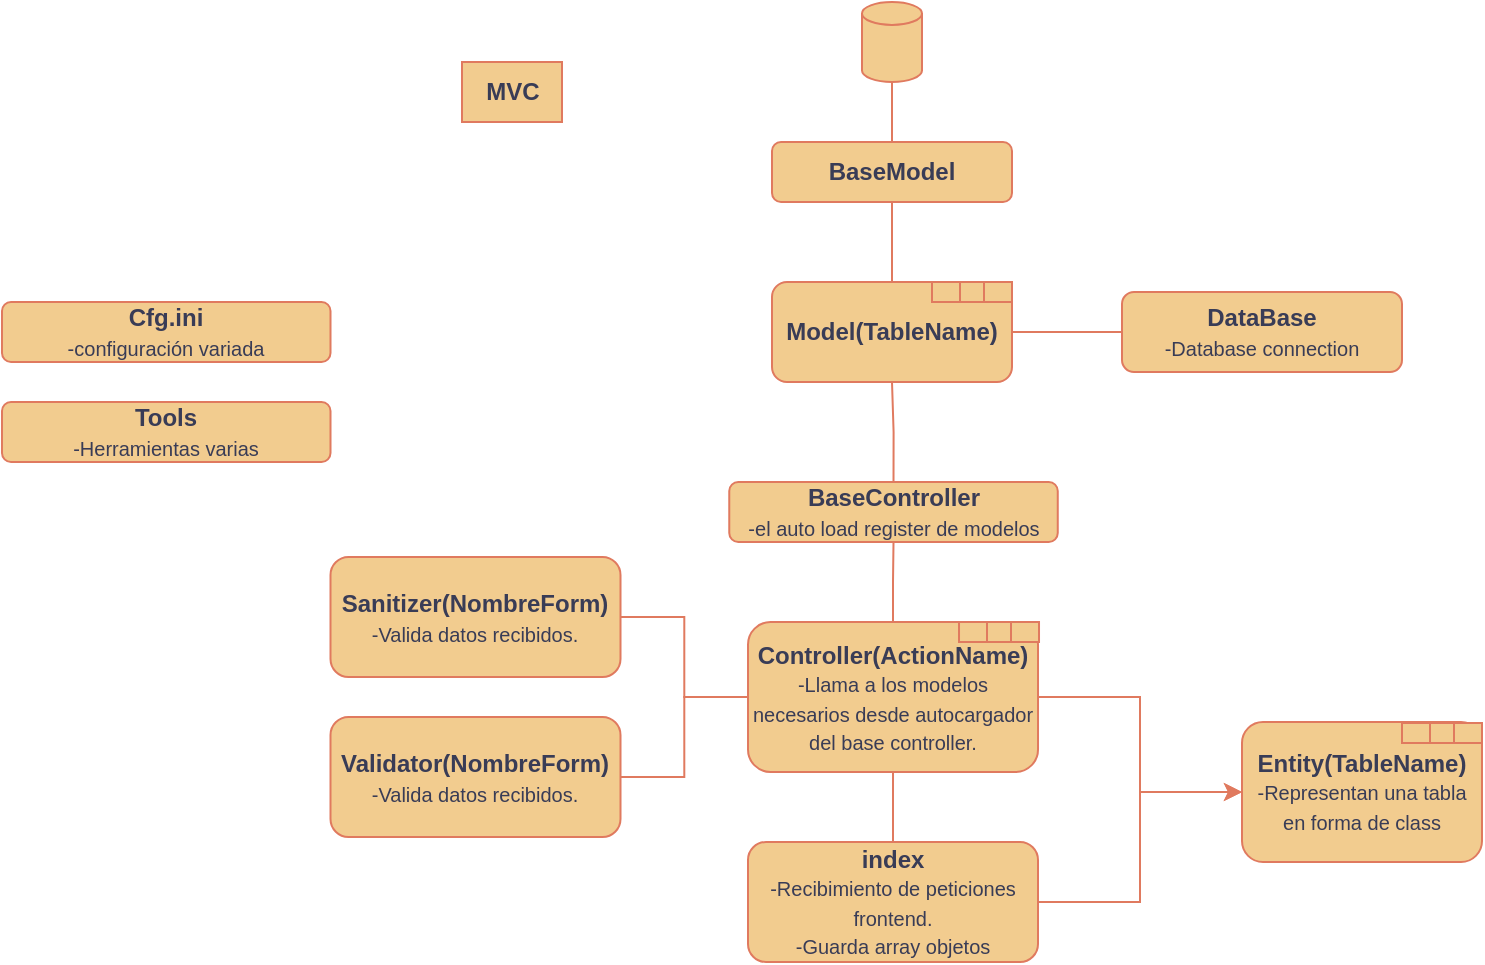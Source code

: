 <mxfile version="22.0.5" type="device">
  <diagram id="C5RBs43oDa-KdzZeNtuy" name="Page-1">
    <mxGraphModel dx="1941" dy="578" grid="1" gridSize="10" guides="1" tooltips="1" connect="1" arrows="1" fold="1" page="1" pageScale="1" pageWidth="827" pageHeight="1169" math="0" shadow="0">
      <root>
        <mxCell id="WIyWlLk6GJQsqaUBKTNV-0" />
        <mxCell id="WIyWlLk6GJQsqaUBKTNV-1" parent="WIyWlLk6GJQsqaUBKTNV-0" />
        <mxCell id="WIyWlLk6GJQsqaUBKTNV-3" value="&lt;b&gt;BaseModel&lt;/b&gt;" style="rounded=1;whiteSpace=wrap;html=1;fontSize=12;glass=0;strokeWidth=1;shadow=0;labelBackgroundColor=none;fillColor=#F2CC8F;strokeColor=#E07A5F;fontColor=#393C56;" parent="WIyWlLk6GJQsqaUBKTNV-1" vertex="1">
          <mxGeometry x="155" y="80" width="120" height="30" as="geometry" />
        </mxCell>
        <mxCell id="WIyWlLk6GJQsqaUBKTNV-7" value="&lt;b&gt;DataBase&lt;br&gt;&lt;/b&gt;&lt;font style=&quot;font-size: 10px;&quot;&gt;-Database connection&lt;/font&gt;" style="rounded=1;whiteSpace=wrap;html=1;fontSize=12;glass=0;strokeWidth=1;shadow=0;labelBackgroundColor=none;fillColor=#F2CC8F;strokeColor=#E07A5F;fontColor=#393C56;" parent="WIyWlLk6GJQsqaUBKTNV-1" vertex="1">
          <mxGeometry x="330" y="155" width="140" height="40" as="geometry" />
        </mxCell>
        <mxCell id="wHx3kB-Ha_2rwRLjCkzg-18" style="edgeStyle=orthogonalEdgeStyle;rounded=0;orthogonalLoop=1;jettySize=auto;html=1;exitX=0.5;exitY=0;exitDx=0;exitDy=0;endArrow=none;endFill=0;labelBackgroundColor=none;strokeColor=#E07A5F;fontColor=default;" parent="WIyWlLk6GJQsqaUBKTNV-1" source="wHx3kB-Ha_2rwRLjCkzg-0" target="WIyWlLk6GJQsqaUBKTNV-3" edge="1">
          <mxGeometry relative="1" as="geometry" />
        </mxCell>
        <mxCell id="wHx3kB-Ha_2rwRLjCkzg-19" style="edgeStyle=orthogonalEdgeStyle;rounded=0;orthogonalLoop=1;jettySize=auto;html=1;exitX=1;exitY=0.5;exitDx=0;exitDy=0;entryX=0;entryY=0.5;entryDx=0;entryDy=0;endArrow=none;endFill=0;labelBackgroundColor=none;strokeColor=#E07A5F;fontColor=default;" parent="WIyWlLk6GJQsqaUBKTNV-1" source="wHx3kB-Ha_2rwRLjCkzg-0" target="WIyWlLk6GJQsqaUBKTNV-7" edge="1">
          <mxGeometry relative="1" as="geometry" />
        </mxCell>
        <mxCell id="wHx3kB-Ha_2rwRLjCkzg-15" value="" style="shape=cylinder3;whiteSpace=wrap;html=1;boundedLbl=1;backgroundOutline=1;size=5.724;labelBackgroundColor=none;fillColor=#F2CC8F;strokeColor=#E07A5F;fontColor=#393C56;" parent="WIyWlLk6GJQsqaUBKTNV-1" vertex="1">
          <mxGeometry x="200" y="10" width="30" height="40" as="geometry" />
        </mxCell>
        <mxCell id="wHx3kB-Ha_2rwRLjCkzg-17" style="edgeStyle=orthogonalEdgeStyle;rounded=0;orthogonalLoop=1;jettySize=auto;html=1;exitX=0.5;exitY=0;exitDx=0;exitDy=0;entryX=0.5;entryY=1;entryDx=0;entryDy=0;entryPerimeter=0;endArrow=none;endFill=0;labelBackgroundColor=none;strokeColor=#E07A5F;fontColor=default;" parent="WIyWlLk6GJQsqaUBKTNV-1" source="WIyWlLk6GJQsqaUBKTNV-3" target="wHx3kB-Ha_2rwRLjCkzg-15" edge="1">
          <mxGeometry relative="1" as="geometry" />
        </mxCell>
        <mxCell id="wHx3kB-Ha_2rwRLjCkzg-41" style="edgeStyle=orthogonalEdgeStyle;rounded=0;orthogonalLoop=1;jettySize=auto;html=1;entryX=0.5;entryY=1;entryDx=0;entryDy=0;endArrow=none;endFill=0;labelBackgroundColor=none;strokeColor=#E07A5F;fontColor=default;exitX=0.5;exitY=0;exitDx=0;exitDy=0;" parent="WIyWlLk6GJQsqaUBKTNV-1" source="wlKS948_sIoWUxf07n9n-0" target="wHx3kB-Ha_2rwRLjCkzg-0" edge="1">
          <mxGeometry relative="1" as="geometry" />
        </mxCell>
        <mxCell id="wHx3kB-Ha_2rwRLjCkzg-48" style="edgeStyle=orthogonalEdgeStyle;rounded=0;orthogonalLoop=1;jettySize=auto;html=1;entryX=0;entryY=0.5;entryDx=0;entryDy=0;labelBackgroundColor=none;strokeColor=#E07A5F;fontColor=default;" parent="WIyWlLk6GJQsqaUBKTNV-1" source="wHx3kB-Ha_2rwRLjCkzg-32" target="wHx3kB-Ha_2rwRLjCkzg-21" edge="1">
          <mxGeometry relative="1" as="geometry" />
        </mxCell>
        <mxCell id="wHx3kB-Ha_2rwRLjCkzg-51" style="edgeStyle=orthogonalEdgeStyle;rounded=0;orthogonalLoop=1;jettySize=auto;html=1;exitX=0;exitY=0.5;exitDx=0;exitDy=0;endArrow=none;endFill=0;labelBackgroundColor=none;strokeColor=#E07A5F;fontColor=default;entryX=1;entryY=0.5;entryDx=0;entryDy=0;" parent="WIyWlLk6GJQsqaUBKTNV-1" source="wHx3kB-Ha_2rwRLjCkzg-20" target="wHx3kB-Ha_2rwRLjCkzg-36" edge="1">
          <mxGeometry relative="1" as="geometry" />
        </mxCell>
        <mxCell id="wHx3kB-Ha_2rwRLjCkzg-60" style="edgeStyle=orthogonalEdgeStyle;rounded=0;orthogonalLoop=1;jettySize=auto;html=1;entryX=0.5;entryY=1;entryDx=0;entryDy=0;endArrow=none;endFill=0;labelBackgroundColor=none;strokeColor=#E07A5F;fontColor=default;" parent="WIyWlLk6GJQsqaUBKTNV-1" source="wHx3kB-Ha_2rwRLjCkzg-32" target="wHx3kB-Ha_2rwRLjCkzg-20" edge="1">
          <mxGeometry relative="1" as="geometry" />
        </mxCell>
        <mxCell id="5ed7yVEHfhEfR7mYxGP8-3" style="edgeStyle=orthogonalEdgeStyle;rounded=0;orthogonalLoop=1;jettySize=auto;html=1;entryX=1;entryY=0.5;entryDx=0;entryDy=0;endArrow=none;endFill=0;exitX=0;exitY=0.5;exitDx=0;exitDy=0;labelBackgroundColor=none;strokeColor=#E07A5F;fontColor=default;" edge="1" parent="WIyWlLk6GJQsqaUBKTNV-1" source="wHx3kB-Ha_2rwRLjCkzg-20" target="5ed7yVEHfhEfR7mYxGP8-2">
          <mxGeometry relative="1" as="geometry">
            <mxPoint x="110" y="320" as="sourcePoint" />
          </mxGeometry>
        </mxCell>
        <mxCell id="wHx3kB-Ha_2rwRLjCkzg-32" value="&lt;b&gt;index&lt;br&gt;&lt;/b&gt;&lt;font style=&quot;font-size: 10px;&quot;&gt;-Recibimiento de peticiones frontend.&lt;br&gt;-Guarda array objetos&lt;br&gt;&lt;/font&gt;" style="rounded=1;whiteSpace=wrap;html=1;fontSize=12;glass=0;strokeWidth=1;shadow=0;labelBackgroundColor=none;fillColor=#F2CC8F;strokeColor=#E07A5F;fontColor=#393C56;" parent="WIyWlLk6GJQsqaUBKTNV-1" vertex="1">
          <mxGeometry x="143" y="430" width="145" height="60" as="geometry" />
        </mxCell>
        <mxCell id="wHx3kB-Ha_2rwRLjCkzg-36" value="&lt;b&gt;Validator(NombreForm)&lt;br&gt;&lt;/b&gt;&lt;font style=&quot;font-size: 10px;&quot;&gt;-Valida datos recibidos.&lt;/font&gt;" style="rounded=1;whiteSpace=wrap;html=1;fontSize=12;glass=0;strokeWidth=1;shadow=0;labelBackgroundColor=none;fillColor=#F2CC8F;strokeColor=#E07A5F;fontColor=#393C56;" parent="WIyWlLk6GJQsqaUBKTNV-1" vertex="1">
          <mxGeometry x="-65.75" y="367.5" width="145" height="60" as="geometry" />
        </mxCell>
        <mxCell id="wHx3kB-Ha_2rwRLjCkzg-42" value="" style="group;labelBackgroundColor=none;fontColor=#393C56;" parent="WIyWlLk6GJQsqaUBKTNV-1" vertex="1" connectable="0">
          <mxGeometry x="143.01" y="320" width="145.5" height="75" as="geometry" />
        </mxCell>
        <mxCell id="wHx3kB-Ha_2rwRLjCkzg-20" value="&lt;b&gt;Controller(ActionName)&lt;br&gt;&lt;/b&gt;&lt;font style=&quot;font-size: 10px;&quot;&gt;-Llama a los modelos necesarios desde autocargador del base controller.&lt;/font&gt;&lt;b&gt;&lt;br&gt;&lt;/b&gt;" style="rounded=1;whiteSpace=wrap;html=1;fontSize=12;glass=0;strokeWidth=1;shadow=0;labelBackgroundColor=none;fillColor=#F2CC8F;strokeColor=#E07A5F;fontColor=#393C56;" parent="wHx3kB-Ha_2rwRLjCkzg-42" vertex="1">
          <mxGeometry width="145" height="75" as="geometry" />
        </mxCell>
        <mxCell id="wHx3kB-Ha_2rwRLjCkzg-22" value="" style="shape=table;startSize=0;container=1;collapsible=0;childLayout=tableLayout;fontSize=16;labelBackgroundColor=none;fillColor=#F2CC8F;strokeColor=#E07A5F;fontColor=#393C56;" parent="wHx3kB-Ha_2rwRLjCkzg-42" vertex="1">
          <mxGeometry x="105.5" width="40" height="10" as="geometry" />
        </mxCell>
        <mxCell id="wHx3kB-Ha_2rwRLjCkzg-23" value="" style="shape=tableRow;horizontal=0;startSize=0;swimlaneHead=0;swimlaneBody=0;strokeColor=#E07A5F;top=0;left=0;bottom=0;right=0;collapsible=0;dropTarget=0;fillColor=none;points=[[0,0.5],[1,0.5]];portConstraint=eastwest;fontSize=16;swimlaneLine=1;labelBackgroundColor=none;fontColor=#393C56;" parent="wHx3kB-Ha_2rwRLjCkzg-22" vertex="1">
          <mxGeometry width="40" height="10" as="geometry" />
        </mxCell>
        <mxCell id="wHx3kB-Ha_2rwRLjCkzg-24" value="" style="shape=partialRectangle;html=1;whiteSpace=wrap;connectable=0;strokeColor=#E07A5F;overflow=hidden;fillColor=none;top=0;left=0;bottom=0;right=0;pointerEvents=1;fontSize=16;labelBackgroundColor=none;fontColor=#393C56;" parent="wHx3kB-Ha_2rwRLjCkzg-23" vertex="1">
          <mxGeometry width="14" height="10" as="geometry">
            <mxRectangle width="14" height="10" as="alternateBounds" />
          </mxGeometry>
        </mxCell>
        <mxCell id="wHx3kB-Ha_2rwRLjCkzg-25" value="" style="shape=partialRectangle;html=1;whiteSpace=wrap;connectable=0;strokeColor=#E07A5F;overflow=hidden;fillColor=none;top=0;left=0;bottom=0;right=0;pointerEvents=1;fontSize=16;labelBackgroundColor=none;fontColor=#393C56;" parent="wHx3kB-Ha_2rwRLjCkzg-23" vertex="1">
          <mxGeometry x="14" width="12" height="10" as="geometry">
            <mxRectangle width="12" height="10" as="alternateBounds" />
          </mxGeometry>
        </mxCell>
        <mxCell id="wHx3kB-Ha_2rwRLjCkzg-26" value="" style="shape=partialRectangle;html=1;whiteSpace=wrap;connectable=0;strokeColor=#E07A5F;overflow=hidden;fillColor=none;top=0;left=0;bottom=0;right=0;pointerEvents=1;fontSize=16;labelBackgroundColor=none;fontColor=#393C56;" parent="wHx3kB-Ha_2rwRLjCkzg-23" vertex="1">
          <mxGeometry x="26" width="14" height="10" as="geometry">
            <mxRectangle width="14" height="10" as="alternateBounds" />
          </mxGeometry>
        </mxCell>
        <mxCell id="wHx3kB-Ha_2rwRLjCkzg-43" value="" style="group;labelBackgroundColor=none;fontColor=#393C56;" parent="WIyWlLk6GJQsqaUBKTNV-1" vertex="1" connectable="0">
          <mxGeometry x="390" y="370" width="120" height="70.5" as="geometry" />
        </mxCell>
        <mxCell id="wHx3kB-Ha_2rwRLjCkzg-21" value="&lt;b&gt;Entity(TableName)&lt;br&gt;&lt;/b&gt;&lt;font style=&quot;font-size: 10px;&quot;&gt;-Representan una tabla en forma de class&lt;/font&gt;" style="rounded=1;whiteSpace=wrap;html=1;fontSize=12;glass=0;strokeWidth=1;shadow=0;labelBackgroundColor=none;fillColor=#F2CC8F;strokeColor=#E07A5F;fontColor=#393C56;" parent="wHx3kB-Ha_2rwRLjCkzg-43" vertex="1">
          <mxGeometry width="120" height="70" as="geometry" />
        </mxCell>
        <mxCell id="wHx3kB-Ha_2rwRLjCkzg-27" value="" style="shape=table;startSize=0;container=1;collapsible=0;childLayout=tableLayout;fontSize=16;labelBackgroundColor=none;fillColor=#F2CC8F;strokeColor=#E07A5F;fontColor=#393C56;" parent="wHx3kB-Ha_2rwRLjCkzg-43" vertex="1">
          <mxGeometry x="80" y="0.5" width="40" height="10" as="geometry" />
        </mxCell>
        <mxCell id="wHx3kB-Ha_2rwRLjCkzg-28" value="" style="shape=tableRow;horizontal=0;startSize=0;swimlaneHead=0;swimlaneBody=0;strokeColor=#E07A5F;top=0;left=0;bottom=0;right=0;collapsible=0;dropTarget=0;fillColor=none;points=[[0,0.5],[1,0.5]];portConstraint=eastwest;fontSize=16;swimlaneLine=1;labelBackgroundColor=none;fontColor=#393C56;" parent="wHx3kB-Ha_2rwRLjCkzg-27" vertex="1">
          <mxGeometry width="40" height="10" as="geometry" />
        </mxCell>
        <mxCell id="wHx3kB-Ha_2rwRLjCkzg-29" value="" style="shape=partialRectangle;html=1;whiteSpace=wrap;connectable=0;strokeColor=#E07A5F;overflow=hidden;fillColor=none;top=0;left=0;bottom=0;right=0;pointerEvents=1;fontSize=16;labelBackgroundColor=none;fontColor=#393C56;" parent="wHx3kB-Ha_2rwRLjCkzg-28" vertex="1">
          <mxGeometry width="14" height="10" as="geometry">
            <mxRectangle width="14" height="10" as="alternateBounds" />
          </mxGeometry>
        </mxCell>
        <mxCell id="wHx3kB-Ha_2rwRLjCkzg-30" value="" style="shape=partialRectangle;html=1;whiteSpace=wrap;connectable=0;strokeColor=#E07A5F;overflow=hidden;fillColor=none;top=0;left=0;bottom=0;right=0;pointerEvents=1;fontSize=16;labelBackgroundColor=none;fontColor=#393C56;" parent="wHx3kB-Ha_2rwRLjCkzg-28" vertex="1">
          <mxGeometry x="14" width="12" height="10" as="geometry">
            <mxRectangle width="12" height="10" as="alternateBounds" />
          </mxGeometry>
        </mxCell>
        <mxCell id="wHx3kB-Ha_2rwRLjCkzg-31" value="" style="shape=partialRectangle;html=1;whiteSpace=wrap;connectable=0;strokeColor=#E07A5F;overflow=hidden;fillColor=none;top=0;left=0;bottom=0;right=0;pointerEvents=1;fontSize=16;labelBackgroundColor=none;fontColor=#393C56;" parent="wHx3kB-Ha_2rwRLjCkzg-28" vertex="1">
          <mxGeometry x="26" width="14" height="10" as="geometry">
            <mxRectangle width="14" height="10" as="alternateBounds" />
          </mxGeometry>
        </mxCell>
        <mxCell id="wHx3kB-Ha_2rwRLjCkzg-44" value="" style="group;labelBackgroundColor=none;fontColor=#393C56;" parent="WIyWlLk6GJQsqaUBKTNV-1" vertex="1" connectable="0">
          <mxGeometry x="155" y="150" width="120" height="50" as="geometry" />
        </mxCell>
        <mxCell id="wHx3kB-Ha_2rwRLjCkzg-0" value="&lt;b&gt;Model(TableName)&lt;/b&gt;" style="rounded=1;whiteSpace=wrap;html=1;fontSize=12;glass=0;strokeWidth=1;shadow=0;labelBackgroundColor=none;fillColor=#F2CC8F;strokeColor=#E07A5F;fontColor=#393C56;" parent="wHx3kB-Ha_2rwRLjCkzg-44" vertex="1">
          <mxGeometry width="120" height="50" as="geometry" />
        </mxCell>
        <mxCell id="wHx3kB-Ha_2rwRLjCkzg-2" value="" style="shape=table;startSize=0;container=1;collapsible=0;childLayout=tableLayout;fontSize=16;labelBackgroundColor=none;fillColor=#F2CC8F;strokeColor=#E07A5F;fontColor=#393C56;" parent="wHx3kB-Ha_2rwRLjCkzg-44" vertex="1">
          <mxGeometry x="80" width="40" height="10" as="geometry" />
        </mxCell>
        <mxCell id="wHx3kB-Ha_2rwRLjCkzg-3" value="" style="shape=tableRow;horizontal=0;startSize=0;swimlaneHead=0;swimlaneBody=0;strokeColor=#E07A5F;top=0;left=0;bottom=0;right=0;collapsible=0;dropTarget=0;fillColor=none;points=[[0,0.5],[1,0.5]];portConstraint=eastwest;fontSize=16;swimlaneLine=1;labelBackgroundColor=none;fontColor=#393C56;" parent="wHx3kB-Ha_2rwRLjCkzg-2" vertex="1">
          <mxGeometry width="40" height="10" as="geometry" />
        </mxCell>
        <mxCell id="wHx3kB-Ha_2rwRLjCkzg-4" value="" style="shape=partialRectangle;html=1;whiteSpace=wrap;connectable=0;strokeColor=#E07A5F;overflow=hidden;fillColor=none;top=0;left=0;bottom=0;right=0;pointerEvents=1;fontSize=16;labelBackgroundColor=none;fontColor=#393C56;" parent="wHx3kB-Ha_2rwRLjCkzg-3" vertex="1">
          <mxGeometry width="14" height="10" as="geometry">
            <mxRectangle width="14" height="10" as="alternateBounds" />
          </mxGeometry>
        </mxCell>
        <mxCell id="wHx3kB-Ha_2rwRLjCkzg-5" value="" style="shape=partialRectangle;html=1;whiteSpace=wrap;connectable=0;strokeColor=#E07A5F;overflow=hidden;fillColor=none;top=0;left=0;bottom=0;right=0;pointerEvents=1;fontSize=16;labelBackgroundColor=none;fontColor=#393C56;" parent="wHx3kB-Ha_2rwRLjCkzg-3" vertex="1">
          <mxGeometry x="14" width="12" height="10" as="geometry">
            <mxRectangle width="12" height="10" as="alternateBounds" />
          </mxGeometry>
        </mxCell>
        <mxCell id="wHx3kB-Ha_2rwRLjCkzg-6" value="" style="shape=partialRectangle;html=1;whiteSpace=wrap;connectable=0;strokeColor=#E07A5F;overflow=hidden;fillColor=none;top=0;left=0;bottom=0;right=0;pointerEvents=1;fontSize=16;labelBackgroundColor=none;fontColor=#393C56;" parent="wHx3kB-Ha_2rwRLjCkzg-3" vertex="1">
          <mxGeometry x="26" width="14" height="10" as="geometry">
            <mxRectangle width="14" height="10" as="alternateBounds" />
          </mxGeometry>
        </mxCell>
        <mxCell id="wHx3kB-Ha_2rwRLjCkzg-45" value="MVC" style="text;html=1;align=center;verticalAlign=middle;resizable=0;points=[];autosize=1;strokeColor=#E07A5F;fillColor=#F2CC8F;fontStyle=1;horizontal=1;labelBackgroundColor=none;fontColor=#393C56;" parent="WIyWlLk6GJQsqaUBKTNV-1" vertex="1">
          <mxGeometry y="40" width="50" height="30" as="geometry" />
        </mxCell>
        <mxCell id="wHx3kB-Ha_2rwRLjCkzg-56" style="edgeStyle=orthogonalEdgeStyle;rounded=0;orthogonalLoop=1;jettySize=auto;html=1;exitX=1;exitY=0.5;exitDx=0;exitDy=0;entryX=0;entryY=0.5;entryDx=0;entryDy=0;labelBackgroundColor=none;strokeColor=#E07A5F;fontColor=default;" parent="WIyWlLk6GJQsqaUBKTNV-1" source="wHx3kB-Ha_2rwRLjCkzg-20" target="wHx3kB-Ha_2rwRLjCkzg-21" edge="1">
          <mxGeometry relative="1" as="geometry" />
        </mxCell>
        <mxCell id="wlKS948_sIoWUxf07n9n-0" value="&lt;b&gt;BaseController&lt;/b&gt;&lt;br&gt;&lt;font style=&quot;font-size: 10px;&quot;&gt;-el auto load register de modelos&lt;/font&gt;" style="rounded=1;whiteSpace=wrap;html=1;fontSize=12;glass=0;strokeWidth=1;shadow=0;labelBackgroundColor=none;fillColor=#F2CC8F;strokeColor=#E07A5F;fontColor=#393C56;" parent="WIyWlLk6GJQsqaUBKTNV-1" vertex="1">
          <mxGeometry x="133.63" y="250" width="164.25" height="30" as="geometry" />
        </mxCell>
        <mxCell id="wlKS948_sIoWUxf07n9n-3" style="edgeStyle=orthogonalEdgeStyle;rounded=0;orthogonalLoop=1;jettySize=auto;html=1;entryX=0.5;entryY=1;entryDx=0;entryDy=0;endArrow=none;endFill=0;labelBackgroundColor=none;strokeColor=#E07A5F;fontColor=default;" parent="WIyWlLk6GJQsqaUBKTNV-1" source="wHx3kB-Ha_2rwRLjCkzg-20" target="wlKS948_sIoWUxf07n9n-0" edge="1">
          <mxGeometry relative="1" as="geometry" />
        </mxCell>
        <mxCell id="5ed7yVEHfhEfR7mYxGP8-0" value="&lt;b&gt;Cfg.ini&lt;/b&gt;&lt;br&gt;&lt;font style=&quot;font-size: 10px;&quot;&gt;-configuración variada&lt;/font&gt;" style="rounded=1;whiteSpace=wrap;html=1;fontSize=12;glass=0;strokeWidth=1;shadow=0;labelBackgroundColor=none;fillColor=#F2CC8F;strokeColor=#E07A5F;fontColor=#393C56;" vertex="1" parent="WIyWlLk6GJQsqaUBKTNV-1">
          <mxGeometry x="-230" y="160" width="164.25" height="30" as="geometry" />
        </mxCell>
        <mxCell id="5ed7yVEHfhEfR7mYxGP8-1" value="&lt;b&gt;Tools&lt;/b&gt;&lt;br&gt;&lt;font style=&quot;font-size: 10px;&quot;&gt;-Herramientas varias&lt;/font&gt;" style="rounded=1;whiteSpace=wrap;html=1;fontSize=12;glass=0;strokeWidth=1;shadow=0;labelBackgroundColor=none;fillColor=#F2CC8F;strokeColor=#E07A5F;fontColor=#393C56;" vertex="1" parent="WIyWlLk6GJQsqaUBKTNV-1">
          <mxGeometry x="-230" y="210" width="164.25" height="30" as="geometry" />
        </mxCell>
        <mxCell id="5ed7yVEHfhEfR7mYxGP8-2" value="&lt;b&gt;Sanitizer(NombreForm)&lt;br&gt;&lt;/b&gt;&lt;font style=&quot;font-size: 10px;&quot;&gt;-Valida datos recibidos.&lt;/font&gt;" style="rounded=1;whiteSpace=wrap;html=1;fontSize=12;glass=0;strokeWidth=1;shadow=0;labelBackgroundColor=none;fillColor=#F2CC8F;strokeColor=#E07A5F;fontColor=#393C56;" vertex="1" parent="WIyWlLk6GJQsqaUBKTNV-1">
          <mxGeometry x="-65.75" y="287.5" width="145" height="60" as="geometry" />
        </mxCell>
      </root>
    </mxGraphModel>
  </diagram>
</mxfile>
